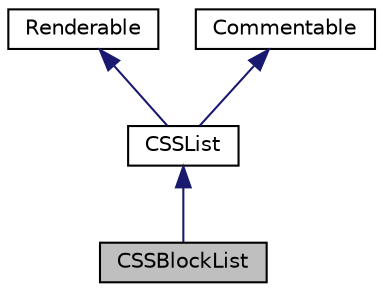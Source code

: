digraph "CSSBlockList"
{
 // INTERACTIVE_SVG=YES
  edge [fontname="Helvetica",fontsize="10",labelfontname="Helvetica",labelfontsize="10"];
  node [fontname="Helvetica",fontsize="10",shape=record];
  Node1 [label="CSSBlockList",height=0.2,width=0.4,color="black", fillcolor="grey75", style="filled", fontcolor="black"];
  Node2 -> Node1 [dir="back",color="midnightblue",fontsize="10",style="solid",fontname="Helvetica"];
  Node2 [label="CSSList",height=0.2,width=0.4,color="black", fillcolor="white", style="filled",URL="$class_sabberworm_1_1_c_s_s_1_1_c_s_s_list_1_1_c_s_s_list.html",tooltip="A CSSList is the most generic container available. "];
  Node3 -> Node2 [dir="back",color="midnightblue",fontsize="10",style="solid",fontname="Helvetica"];
  Node3 [label="Renderable",height=0.2,width=0.4,color="black", fillcolor="white", style="filled",URL="$interface_sabberworm_1_1_c_s_s_1_1_renderable.html"];
  Node4 -> Node2 [dir="back",color="midnightblue",fontsize="10",style="solid",fontname="Helvetica"];
  Node4 [label="Commentable",height=0.2,width=0.4,color="black", fillcolor="white", style="filled",URL="$interface_sabberworm_1_1_c_s_s_1_1_comment_1_1_commentable.html"];
}

